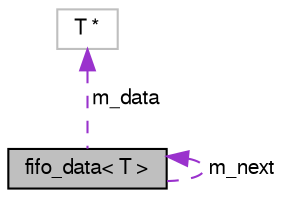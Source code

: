 digraph "fifo_data&lt; T &gt;"
{
  bgcolor="transparent";
  edge [fontname="FreeSans",fontsize="10",labelfontname="FreeSans",labelfontsize="10"];
  node [fontname="FreeSans",fontsize="10",shape=record];
  Node1 [label="fifo_data\< T \>",height=0.2,width=0.4,color="black", fillcolor="grey75", style="filled", fontcolor="black"];
  Node1 -> Node1 [dir="back",color="darkorchid3",fontsize="10",style="dashed",label=" m_next" ,fontname="FreeSans"];
  Node2 -> Node1 [dir="back",color="darkorchid3",fontsize="10",style="dashed",label=" m_data" ,fontname="FreeSans"];
  Node2 [label="T *",height=0.2,width=0.4,color="grey75"];
}
